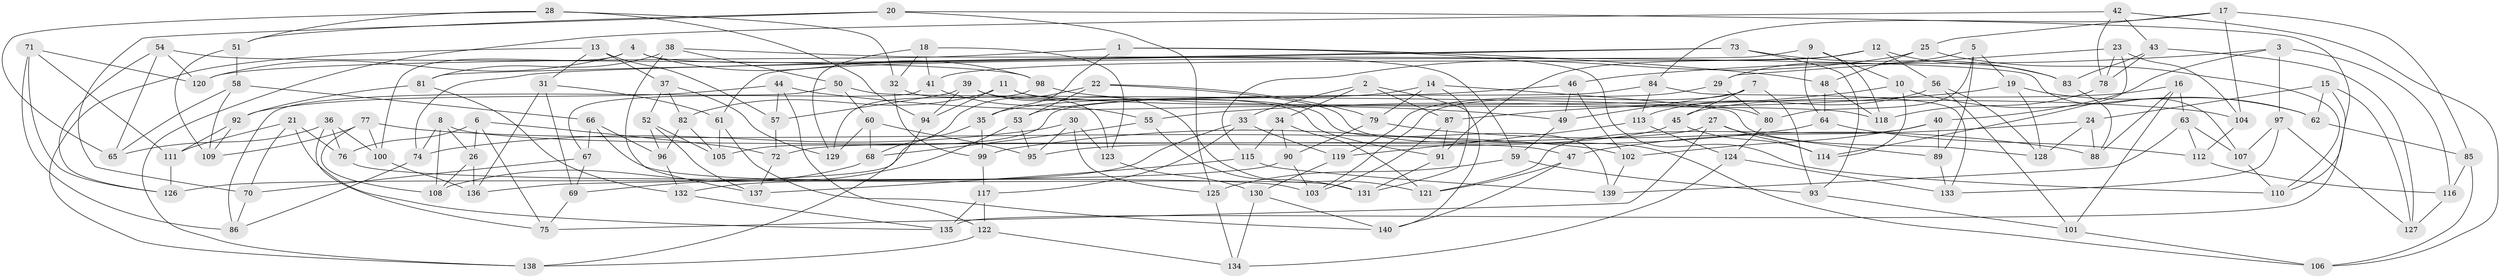 // Generated by graph-tools (version 1.1) at 2025/37/03/09/25 02:37:51]
// undirected, 140 vertices, 280 edges
graph export_dot {
graph [start="1"]
  node [color=gray90,style=filled];
  1;
  2;
  3;
  4;
  5;
  6;
  7;
  8;
  9;
  10;
  11;
  12;
  13;
  14;
  15;
  16;
  17;
  18;
  19;
  20;
  21;
  22;
  23;
  24;
  25;
  26;
  27;
  28;
  29;
  30;
  31;
  32;
  33;
  34;
  35;
  36;
  37;
  38;
  39;
  40;
  41;
  42;
  43;
  44;
  45;
  46;
  47;
  48;
  49;
  50;
  51;
  52;
  53;
  54;
  55;
  56;
  57;
  58;
  59;
  60;
  61;
  62;
  63;
  64;
  65;
  66;
  67;
  68;
  69;
  70;
  71;
  72;
  73;
  74;
  75;
  76;
  77;
  78;
  79;
  80;
  81;
  82;
  83;
  84;
  85;
  86;
  87;
  88;
  89;
  90;
  91;
  92;
  93;
  94;
  95;
  96;
  97;
  98;
  99;
  100;
  101;
  102;
  103;
  104;
  105;
  106;
  107;
  108;
  109;
  110;
  111;
  112;
  113;
  114;
  115;
  116;
  117;
  118;
  119;
  120;
  121;
  122;
  123;
  124;
  125;
  126;
  127;
  128;
  129;
  130;
  131;
  132;
  133;
  134;
  135;
  136;
  137;
  138;
  139;
  140;
  1 -- 120;
  1 -- 35;
  1 -- 48;
  1 -- 110;
  2 -- 34;
  2 -- 140;
  2 -- 87;
  2 -- 33;
  3 -- 40;
  3 -- 97;
  3 -- 116;
  3 -- 46;
  4 -- 98;
  4 -- 120;
  4 -- 59;
  4 -- 100;
  5 -- 19;
  5 -- 89;
  5 -- 29;
  5 -- 80;
  6 -- 26;
  6 -- 75;
  6 -- 76;
  6 -- 72;
  7 -- 93;
  7 -- 103;
  7 -- 45;
  7 -- 49;
  8 -- 108;
  8 -- 47;
  8 -- 26;
  8 -- 74;
  9 -- 118;
  9 -- 10;
  9 -- 64;
  9 -- 61;
  10 -- 62;
  10 -- 87;
  10 -- 114;
  11 -- 94;
  11 -- 118;
  11 -- 82;
  11 -- 139;
  12 -- 91;
  12 -- 83;
  12 -- 41;
  12 -- 56;
  13 -- 57;
  13 -- 37;
  13 -- 138;
  13 -- 31;
  14 -- 35;
  14 -- 131;
  14 -- 80;
  14 -- 79;
  15 -- 135;
  15 -- 62;
  15 -- 24;
  15 -- 127;
  16 -- 63;
  16 -- 45;
  16 -- 101;
  16 -- 88;
  17 -- 85;
  17 -- 104;
  17 -- 84;
  17 -- 25;
  18 -- 41;
  18 -- 32;
  18 -- 123;
  18 -- 129;
  19 -- 62;
  19 -- 128;
  19 -- 55;
  20 -- 70;
  20 -- 125;
  20 -- 110;
  20 -- 51;
  21 -- 111;
  21 -- 76;
  21 -- 70;
  21 -- 135;
  22 -- 68;
  22 -- 106;
  22 -- 79;
  22 -- 53;
  23 -- 78;
  23 -- 104;
  23 -- 29;
  23 -- 114;
  24 -- 88;
  24 -- 47;
  24 -- 128;
  25 -- 48;
  25 -- 110;
  25 -- 115;
  26 -- 136;
  26 -- 108;
  27 -- 114;
  27 -- 89;
  27 -- 72;
  27 -- 75;
  28 -- 65;
  28 -- 32;
  28 -- 94;
  28 -- 51;
  29 -- 119;
  29 -- 80;
  30 -- 123;
  30 -- 74;
  30 -- 125;
  30 -- 95;
  31 -- 61;
  31 -- 69;
  31 -- 136;
  32 -- 99;
  32 -- 123;
  33 -- 117;
  33 -- 132;
  33 -- 119;
  34 -- 90;
  34 -- 115;
  34 -- 121;
  35 -- 99;
  35 -- 136;
  36 -- 75;
  36 -- 100;
  36 -- 76;
  36 -- 65;
  37 -- 129;
  37 -- 82;
  37 -- 52;
  38 -- 81;
  38 -- 107;
  38 -- 137;
  38 -- 50;
  39 -- 121;
  39 -- 94;
  39 -- 57;
  39 -- 91;
  40 -- 121;
  40 -- 89;
  40 -- 102;
  41 -- 67;
  41 -- 55;
  42 -- 138;
  42 -- 106;
  42 -- 78;
  42 -- 43;
  43 -- 127;
  43 -- 78;
  43 -- 83;
  44 -- 57;
  44 -- 122;
  44 -- 92;
  44 -- 49;
  45 -- 95;
  45 -- 114;
  46 -- 53;
  46 -- 49;
  46 -- 102;
  47 -- 140;
  47 -- 121;
  48 -- 64;
  48 -- 118;
  49 -- 59;
  50 -- 60;
  50 -- 86;
  50 -- 128;
  51 -- 58;
  51 -- 109;
  52 -- 137;
  52 -- 96;
  52 -- 105;
  53 -- 69;
  53 -- 95;
  54 -- 126;
  54 -- 65;
  54 -- 98;
  54 -- 120;
  55 -- 68;
  55 -- 131;
  56 -- 128;
  56 -- 101;
  56 -- 113;
  57 -- 72;
  58 -- 109;
  58 -- 66;
  58 -- 65;
  59 -- 93;
  59 -- 125;
  60 -- 95;
  60 -- 129;
  60 -- 68;
  61 -- 140;
  61 -- 105;
  62 -- 85;
  63 -- 112;
  63 -- 107;
  63 -- 139;
  64 -- 112;
  64 -- 99;
  66 -- 131;
  66 -- 96;
  66 -- 67;
  67 -- 69;
  67 -- 70;
  68 -- 108;
  69 -- 75;
  70 -- 86;
  71 -- 126;
  71 -- 86;
  71 -- 120;
  71 -- 111;
  72 -- 137;
  73 -- 83;
  73 -- 74;
  73 -- 81;
  73 -- 93;
  74 -- 86;
  76 -- 103;
  77 -- 108;
  77 -- 100;
  77 -- 109;
  77 -- 102;
  78 -- 118;
  79 -- 88;
  79 -- 90;
  80 -- 124;
  81 -- 92;
  81 -- 132;
  82 -- 105;
  82 -- 96;
  83 -- 88;
  84 -- 113;
  84 -- 105;
  84 -- 133;
  85 -- 106;
  85 -- 116;
  87 -- 91;
  87 -- 103;
  89 -- 133;
  90 -- 126;
  90 -- 103;
  91 -- 131;
  92 -- 111;
  92 -- 109;
  93 -- 101;
  94 -- 138;
  96 -- 132;
  97 -- 127;
  97 -- 107;
  97 -- 133;
  98 -- 104;
  98 -- 129;
  99 -- 117;
  100 -- 136;
  101 -- 106;
  102 -- 139;
  104 -- 112;
  107 -- 110;
  111 -- 126;
  112 -- 116;
  113 -- 124;
  113 -- 119;
  115 -- 139;
  115 -- 137;
  116 -- 127;
  117 -- 135;
  117 -- 122;
  119 -- 130;
  122 -- 138;
  122 -- 134;
  123 -- 130;
  124 -- 133;
  124 -- 134;
  125 -- 134;
  130 -- 134;
  130 -- 140;
  132 -- 135;
}
